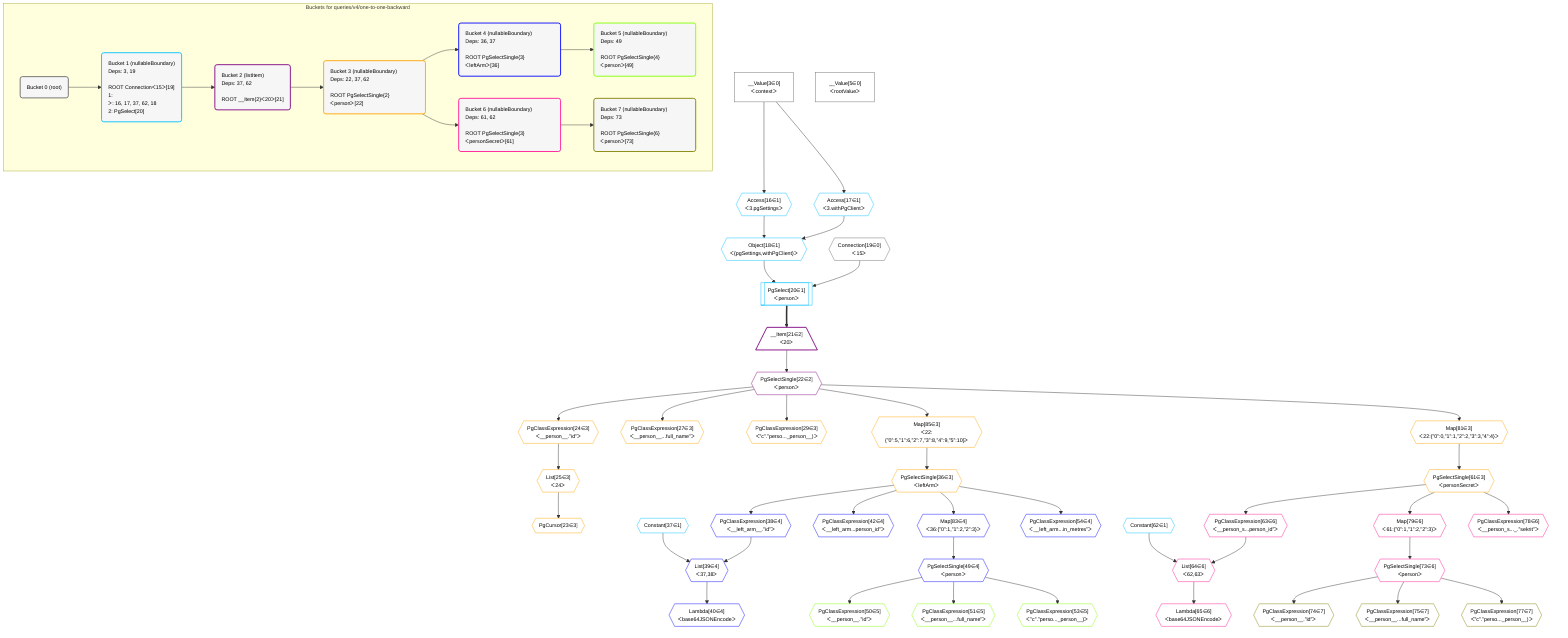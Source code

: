 %%{init: {'themeVariables': { 'fontSize': '12px'}}}%%
graph TD
    classDef path fill:#eee,stroke:#000,color:#000
    classDef plan fill:#fff,stroke-width:1px,color:#000
    classDef itemplan fill:#fff,stroke-width:2px,color:#000
    classDef unbatchedplan fill:#dff,stroke-width:1px,color:#000
    classDef sideeffectplan fill:#fcc,stroke-width:2px,color:#000
    classDef bucket fill:#f6f6f6,color:#000,stroke-width:2px,text-align:left


    %% define steps
    __Value3["__Value[3∈0]<br />ᐸcontextᐳ"]:::plan
    __Value5["__Value[5∈0]<br />ᐸrootValueᐳ"]:::plan
    Access16{{"Access[16∈1]<br />ᐸ3.pgSettingsᐳ"}}:::plan
    Access17{{"Access[17∈1]<br />ᐸ3.withPgClientᐳ"}}:::plan
    Object18{{"Object[18∈1]<br />ᐸ{pgSettings,withPgClient}ᐳ"}}:::plan
    Connection19{{"Connection[19∈0]<br />ᐸ15ᐳ"}}:::plan
    PgSelect20[["PgSelect[20∈1]<br />ᐸpersonᐳ"]]:::plan
    __Item21[/"__Item[21∈2]<br />ᐸ20ᐳ"\]:::itemplan
    PgSelectSingle22{{"PgSelectSingle[22∈2]<br />ᐸpersonᐳ"}}:::plan
    PgClassExpression24{{"PgClassExpression[24∈3]<br />ᐸ__person__.”id”ᐳ"}}:::plan
    List25{{"List[25∈3]<br />ᐸ24ᐳ"}}:::plan
    PgCursor23{{"PgCursor[23∈3]"}}:::plan
    PgClassExpression27{{"PgClassExpression[27∈3]<br />ᐸ__person__...full_name”ᐳ"}}:::plan
    PgClassExpression29{{"PgClassExpression[29∈3]<br />ᐸ”c”.”perso..._person__)ᐳ"}}:::plan
    Map85{{"Map[85∈3]<br />ᐸ22:{”0”:5,”1”:6,”2”:7,”3”:8,”4”:9,”5”:10}ᐳ"}}:::plan
    PgSelectSingle36{{"PgSelectSingle[36∈3]<br />ᐸleftArmᐳ"}}:::plan
    Constant37{{"Constant[37∈1]"}}:::plan
    PgClassExpression38{{"PgClassExpression[38∈4]<br />ᐸ__left_arm__.”id”ᐳ"}}:::plan
    List39{{"List[39∈4]<br />ᐸ37,38ᐳ"}}:::plan
    Lambda40{{"Lambda[40∈4]<br />ᐸbase64JSONEncodeᐳ"}}:::plan
    PgClassExpression42{{"PgClassExpression[42∈4]<br />ᐸ__left_arm...person_id”ᐳ"}}:::plan
    Map83{{"Map[83∈4]<br />ᐸ36:{”0”:1,”1”:2,”2”:3}ᐳ"}}:::plan
    PgSelectSingle49{{"PgSelectSingle[49∈4]<br />ᐸpersonᐳ"}}:::plan
    PgClassExpression50{{"PgClassExpression[50∈5]<br />ᐸ__person__.”id”ᐳ"}}:::plan
    PgClassExpression51{{"PgClassExpression[51∈5]<br />ᐸ__person__...full_name”ᐳ"}}:::plan
    PgClassExpression53{{"PgClassExpression[53∈5]<br />ᐸ”c”.”perso..._person__)ᐳ"}}:::plan
    PgClassExpression54{{"PgClassExpression[54∈4]<br />ᐸ__left_arm...in_metres”ᐳ"}}:::plan
    Map81{{"Map[81∈3]<br />ᐸ22:{”0”:0,”1”:1,”2”:2,”3”:3,”4”:4}ᐳ"}}:::plan
    PgSelectSingle61{{"PgSelectSingle[61∈3]<br />ᐸpersonSecretᐳ"}}:::plan
    Constant62{{"Constant[62∈1]"}}:::plan
    PgClassExpression63{{"PgClassExpression[63∈6]<br />ᐸ__person_s...person_id”ᐳ"}}:::plan
    List64{{"List[64∈6]<br />ᐸ62,63ᐳ"}}:::plan
    Lambda65{{"Lambda[65∈6]<br />ᐸbase64JSONEncodeᐳ"}}:::plan
    Map79{{"Map[79∈6]<br />ᐸ61:{”0”:1,”1”:2,”2”:3}ᐳ"}}:::plan
    PgSelectSingle73{{"PgSelectSingle[73∈6]<br />ᐸpersonᐳ"}}:::plan
    PgClassExpression74{{"PgClassExpression[74∈7]<br />ᐸ__person__.”id”ᐳ"}}:::plan
    PgClassExpression75{{"PgClassExpression[75∈7]<br />ᐸ__person__...full_name”ᐳ"}}:::plan
    PgClassExpression77{{"PgClassExpression[77∈7]<br />ᐸ”c”.”perso..._person__)ᐳ"}}:::plan
    PgClassExpression78{{"PgClassExpression[78∈6]<br />ᐸ__person_s..._.”sekrit”ᐳ"}}:::plan

    %% plan dependencies
    __Value3 --> Access16
    __Value3 --> Access17
    Access16 & Access17 --> Object18
    Object18 & Connection19 --> PgSelect20
    PgSelect20 ==> __Item21
    __Item21 --> PgSelectSingle22
    PgSelectSingle22 --> PgClassExpression24
    PgClassExpression24 --> List25
    List25 --> PgCursor23
    PgSelectSingle22 --> PgClassExpression27
    PgSelectSingle22 --> PgClassExpression29
    PgSelectSingle22 --> Map85
    Map85 --> PgSelectSingle36
    PgSelectSingle36 --> PgClassExpression38
    Constant37 & PgClassExpression38 --> List39
    List39 --> Lambda40
    PgSelectSingle36 --> PgClassExpression42
    PgSelectSingle36 --> Map83
    Map83 --> PgSelectSingle49
    PgSelectSingle49 --> PgClassExpression50
    PgSelectSingle49 --> PgClassExpression51
    PgSelectSingle49 --> PgClassExpression53
    PgSelectSingle36 --> PgClassExpression54
    PgSelectSingle22 --> Map81
    Map81 --> PgSelectSingle61
    PgSelectSingle61 --> PgClassExpression63
    Constant62 & PgClassExpression63 --> List64
    List64 --> Lambda65
    PgSelectSingle61 --> Map79
    Map79 --> PgSelectSingle73
    PgSelectSingle73 --> PgClassExpression74
    PgSelectSingle73 --> PgClassExpression75
    PgSelectSingle73 --> PgClassExpression77
    PgSelectSingle61 --> PgClassExpression78

    subgraph "Buckets for queries/v4/one-to-one-backward"
    Bucket0("Bucket 0 (root)"):::bucket
    classDef bucket0 stroke:#696969
    class Bucket0,__Value3,__Value5,Connection19 bucket0
    Bucket1("Bucket 1 (nullableBoundary)<br />Deps: 3, 19<br /><br />ROOT Connectionᐸ15ᐳ[19]<br />1: <br />ᐳ: 16, 17, 37, 62, 18<br />2: PgSelect[20]"):::bucket
    classDef bucket1 stroke:#00bfff
    class Bucket1,Access16,Access17,Object18,PgSelect20,Constant37,Constant62 bucket1
    Bucket2("Bucket 2 (listItem)<br />Deps: 37, 62<br /><br />ROOT __Item{2}ᐸ20ᐳ[21]"):::bucket
    classDef bucket2 stroke:#7f007f
    class Bucket2,__Item21,PgSelectSingle22 bucket2
    Bucket3("Bucket 3 (nullableBoundary)<br />Deps: 22, 37, 62<br /><br />ROOT PgSelectSingle{2}ᐸpersonᐳ[22]"):::bucket
    classDef bucket3 stroke:#ffa500
    class Bucket3,PgCursor23,PgClassExpression24,List25,PgClassExpression27,PgClassExpression29,PgSelectSingle36,PgSelectSingle61,Map81,Map85 bucket3
    Bucket4("Bucket 4 (nullableBoundary)<br />Deps: 36, 37<br /><br />ROOT PgSelectSingle{3}ᐸleftArmᐳ[36]"):::bucket
    classDef bucket4 stroke:#0000ff
    class Bucket4,PgClassExpression38,List39,Lambda40,PgClassExpression42,PgSelectSingle49,PgClassExpression54,Map83 bucket4
    Bucket5("Bucket 5 (nullableBoundary)<br />Deps: 49<br /><br />ROOT PgSelectSingle{4}ᐸpersonᐳ[49]"):::bucket
    classDef bucket5 stroke:#7fff00
    class Bucket5,PgClassExpression50,PgClassExpression51,PgClassExpression53 bucket5
    Bucket6("Bucket 6 (nullableBoundary)<br />Deps: 61, 62<br /><br />ROOT PgSelectSingle{3}ᐸpersonSecretᐳ[61]"):::bucket
    classDef bucket6 stroke:#ff1493
    class Bucket6,PgClassExpression63,List64,Lambda65,PgSelectSingle73,PgClassExpression78,Map79 bucket6
    Bucket7("Bucket 7 (nullableBoundary)<br />Deps: 73<br /><br />ROOT PgSelectSingle{6}ᐸpersonᐳ[73]"):::bucket
    classDef bucket7 stroke:#808000
    class Bucket7,PgClassExpression74,PgClassExpression75,PgClassExpression77 bucket7
    Bucket0 --> Bucket1
    Bucket1 --> Bucket2
    Bucket2 --> Bucket3
    Bucket3 --> Bucket4 & Bucket6
    Bucket4 --> Bucket5
    Bucket6 --> Bucket7
    end